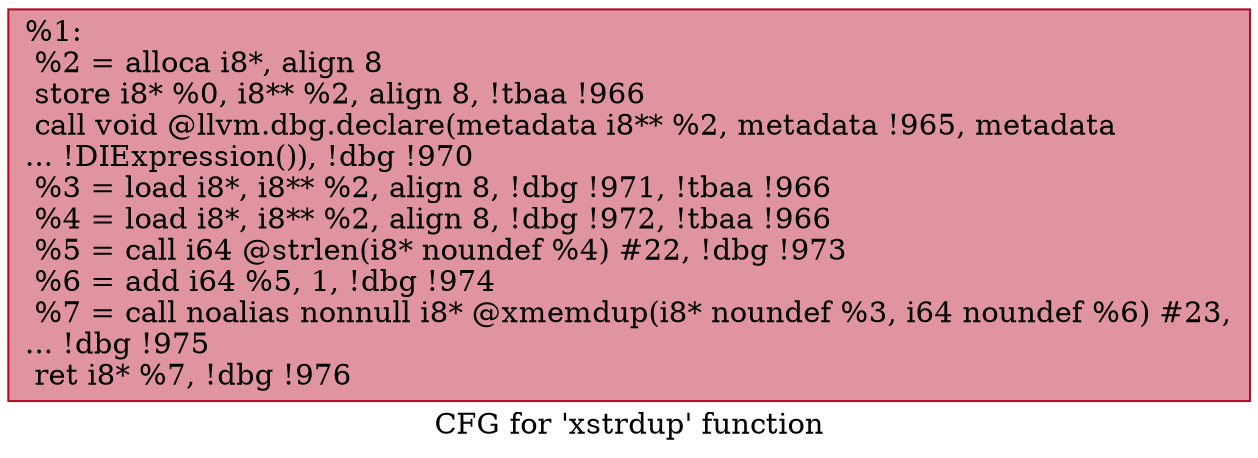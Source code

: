 digraph "CFG for 'xstrdup' function" {
	label="CFG for 'xstrdup' function";

	Node0x23d7610 [shape=record,color="#b70d28ff", style=filled, fillcolor="#b70d2870",label="{%1:\l  %2 = alloca i8*, align 8\l  store i8* %0, i8** %2, align 8, !tbaa !966\l  call void @llvm.dbg.declare(metadata i8** %2, metadata !965, metadata\l... !DIExpression()), !dbg !970\l  %3 = load i8*, i8** %2, align 8, !dbg !971, !tbaa !966\l  %4 = load i8*, i8** %2, align 8, !dbg !972, !tbaa !966\l  %5 = call i64 @strlen(i8* noundef %4) #22, !dbg !973\l  %6 = add i64 %5, 1, !dbg !974\l  %7 = call noalias nonnull i8* @xmemdup(i8* noundef %3, i64 noundef %6) #23,\l... !dbg !975\l  ret i8* %7, !dbg !976\l}"];
}
